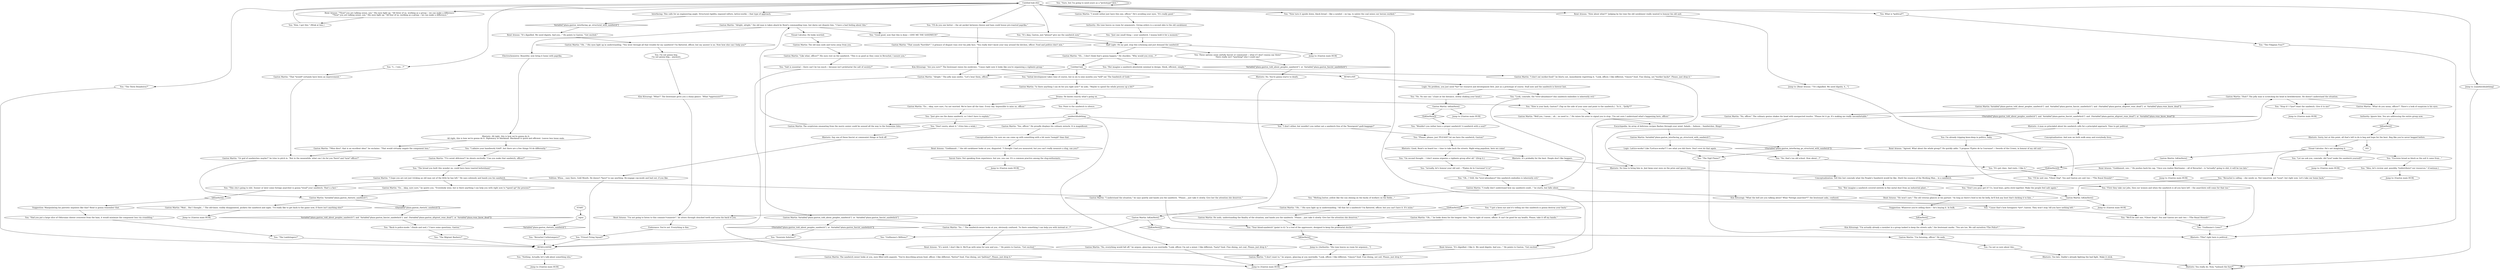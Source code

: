 # PLAZA / GASTON SANDWICH WC
# Sandwich orgy
# ==================================================
digraph G {
	  0 [label="START"];
	  1 [label="input"];
	  2 [label="Gaston Martin: The sandwich owner looks at you, eyes filled with anguish. \"You're describing prison food, officer. I like different, *better* food. Fine dining, not *jailtime*. Please, just drop it.\""];
	  3 [label="Savoir Faire: Not speaking from experience, but yes, you can. It's a common practice among the slug-enthusiasts."];
	  4 [label="Jump to: [Gaston main HUB]"];
	  5 [label="Rhetoric: A man so principled about his sandwich calls for a principled approach. Time to get political."];
	  6 [label="You: \"I admire your handiwork,*chéf*, but there are a few things I'd do differently.\""];
	  7 [label="Gaston Martin: \"Well yes, I mean... uh... no need to...\" He raises his arms to signal you to stop. \"I'm not sure I understand what's happening here, officer.\""];
	  8 [label="Gaston Martin: \"Oh...\" he looks down for the longest time. \"You're right of course, officer. It can't be good for my health. Please, take it off my hands.\""];
	  9 [label="You: \"Envision bread as black as the soil it came from...\""];
	  10 [label="You: I'm already tripping knee-deep in politics, baby."];
	  11 [label="Volition: Whoa... easy there, Gold Mouth. He doesn't *have* to say anything. Re-engage cop-mode and bail out, if you like."];
	  12 [label="Rhetoric: No. You're gonna starve to death."];
	  13 [label="You: Point to the sandwich in silence."];
	  14 [label="You: \"No. No one can.\" (Gaze at the distance, slowly shaking your head.)"];
	  15 [label="You: \"But imagine a sandwich covered entirely in fine metal dust from an industrial plant...\""];
	  16 [label="RENELOATHE"];
	  17 [label="Rhetoric: Too late. Daddy's already fighting the bad fight. Make it stick."];
	  18 [label="René Arnoux: \"I'm not going to listen to this commie-*connerie*,\" he utters through clenched teeth and turns his back to you."];
	  19 [label="Gaston Martin: \"I really don't understand how my sandwich could...\" he starts, but falls silent."];
	  20 [label="Jump to: [Gaston main HUB]"];
	  21 [label="Kim Kitsuragi: \"I'm actually already a member in a group tasked to keep the streets safe,\" the lieutenant marks. \"You are too. We call ourselves *The Police*.\""];
	  22 [label="You: \"Good good, now that this is done -- GIVE ME THE SANDWICH!\""];
	  23 [label="Authority: Ignore him. You are addressing the entire group now."];
	  24 [label="You: \"I got a keen eye and it's telling me this sandwich is gonna destroy your back.\""];
	  25 [label="Gaston Martin: \"Ee... okay, sure sure, I'm not worried. We're here all the time. Every day. Impossible to miss us, officer.\""];
	  26 [label="Rhetoric: Say one of these fascist or communist things or fuck off."];
	  27 [label="You: \"Suzerain Solution?\""];
	  28 [label="You: \"The Three Boiadeiros?\""];
	  29 [label="You: \"I... I win...?\""];
	  30 [label="Gaston Martin: \"Ee... okay, sure sure,\" he quiets you. \"Everybody wins, but is there anything I can help you with right now to *speed up* the process?\""];
	  31 [label="Gaston Martin: \"That *would* certainly have been an improvement.\""];
	  32 [label="Gaston Martin: \"I hope you are not just tricking an old man out of the little he has left.\" He says solemnly and hands you his sandwich."];
	  33 [label="You: \"Sure, but I'm going to need yours as a *prototype* first.\""];
	  34 [label="You: \"Look, comrade, the *over-abundance* this sandwich embodies is inherently evil.\""];
	  35 [label="Gaston Martin: \"What do you mean, officer?\" There's a look of suspicion is his eyes."];
	  36 [label="Jump to: [Gaston main HUB]"];
	  37 [label="Rhetoric: No time to bring him in. Just keep your eyes on the prize and ignore him."];
	  38 [label="You: \"Cause that's how foreigners *are*, Gaston. They won't stop 'till you have nothing left.\""];
	  39 [label="Untitled hub"];
	  40 [label="Gaston Martin: \"I'm listening, officer.\" He nods."];
	  41 [label="Jump to: [Gaston main HUB]"];
	  42 [label="You: I'm not so sure about this..."];
	  43 [label="Conceptualization: And now we both walk away and everybody lives."];
	  44 [label="Gaston Martin: \"Like what, officer?\" His eyes rest on the sandwich. \"This is as good as they come in Revachol, I assure you.\""];
	  45 [label="Gaston Martin: \"*Ce serait délicieux*! he shouts excitedly. \"Can you make that sandwich, officer?\""];
	  46 [label="Gaston Martin: \"That sounds *horrible*.\" A grimace of disgust runs over his jolly face. \"You really don't know your way around the kitchen, officer. Food and politics don't mix.\""];
	  47 [label="René Arnoux: \"He won't care.\" The old veteran glances at his partner. \"As long as there's food in his fat belly, he'll lick any boot that's kicking it to him...\""];
	  48 [label="You: \"We'll be unit one, *Ghost Dogs*. You and Gaston are unit two -- *The Royal Hounds*.\""];
	  49 [label="Rhetoric: Sorry, but at this point, all that's left to do is beg and hope for the best. Beg like you've never begged before."];
	  50 [label="You: \"Back to police-mode.\" (Smile and nod.) \"I have some questions, Gaston.\""];
	  51 [label="Gaston Martin: \"No, everything would fall off,\" he argues, glancing at you worriedly. \"Look, officer, I'm not a miner. I like different, *tasty* food. Fine dining, not coal. Please, just drop it.\""];
	  52 [label="René Arnoux: \"It's dignified. I like it. We need dignity. And you...\" He points to Gaston. \"Get excited.\""];
	  53 [label="Logic: No problem, you just need *his* for research and development first. Just as a prototype of course. Stall now and the sandwich is forever lost."];
	  54 [label="You: \"The bread you built this wonder on, could have been toasted beforehand.\""];
	  55 [label="You: \"No, that's too old school. How about...?\""];
	  56 [label="Gaston Martin: \"Eh... I don't think that's gonna happen.\" He chuckles. \"Why would you even...?\""];
	  57 [label="Conceptualization: Tell this lost comrade what the People's Sandwich would be like. Distil the essence of the Working Man... in a sandwich."];
	  58 [label="Authority: His tone leaves no room for arguments. Giving orders is a second skin to the old carabineer."];
	  59 [label="Gaston Martin: \"I don't want to,\" he argues, glancing at you worriedly. \"Look, officer, I like different, *classic* food. Fine dining, not soil. Please, just drop it.\""];
	  60 [label="You: \"Men, let's review and, possibly, *redistribute* our resources.\" (Continue.)"];
	  61 [label="Gaston Martin: \"Alright.\" The jolly man smiles. \"Let's hear them, officer.\""];
	  62 [label="You: \"The Migrant Bashers?\""];
	  63 [label="You: What is *political*?"];
	  64 [label="Gaston Martin: \"Huh?\" The jolly man is scratching his head in bewilderment. He doesn't understand the situation."];
	  65 [label="Endurance: You're not. Everything is fine."];
	  66 [label="Gaston Martin: IsKimHere()"];
	  67 [label="IsKimHere()", shape=diamond];
	  68 [label="!(IsKimHere())", shape=diamond];
	  69 [label="You: \"Guillaume's Millions?\""];
	  70 [label="You: \"I'll do you one better -- the air pocket between cheese and ham could house pre-roasted paprika.\""];
	  71 [label="Rhetoric: All right, this is how we're gonna do it:\nAll right, this is how we're gonna do it. Diplomacy or blackmail. Blackmail is quick and efficient. Leaves less loose ends.
"];
	  72 [label="You: \"Revachol Curbstompers?\""];
	  73 [label="You: \"Now turn it upside down, black bread -- like a symbol -- on top, to salute the coal mines our heroes worked.\""];
	  74 [label="You: \"Revachol is calling -- she needs us. Not tomorrow, not *soon*, but right now. Let's take our home back.\""];
	  75 [label="You: \"On second thought... I don't wanna organize a vigilante group after all.\" (Drop it.)"];
	  76 [label="You: \"Initial development takes time of course, but in six to nine months you *will* eat 'The Sandwich of Gods'.\""];
	  77 [label="Gaston Martin: \"I understand the situation,\" he says quietly and hands you the sandwich. \"Please... just take it slowly. Give her the attention she deserves.\""];
	  78 [label="You: \"Don't worry, about it.\" (Give him a wink.)"];
	  79 [label="You: \"This city's going to shit. Sooner or later some foreign anarchist is gonna *steal* your sandwich. That's a fact.\""];
	  80 [label="Gaston Martin: \"Yes, officer.\" He proudly displays his culinary miracle. It is magnificent."];
	  81 [label="Jump to: [Gaston main HUB]"];
	  82 [label="Gaston Martin: Variable[\"plaza.gaston_told_about_peoples_sandwich\"]  or  Variable[\"plaza.gaston_fascist_sandwhich\"]"];
	  83 [label="Variable[\"plaza.gaston_told_about_peoples_sandwich\"]  or  Variable[\"plaza.gaston_fascist_sandwhich\"]", shape=diamond];
	  84 [label="!(Variable[\"plaza.gaston_told_about_peoples_sandwich\"]  or  Variable[\"plaza.gaston_fascist_sandwhich\"])", shape=diamond];
	  85 [label="Gaston Martin: \"So...\" The sandwich-owner looks at you, obviously confused. \"Is there something I can help you with instead or...?\""];
	  86 [label="Jump to: [Gaston main HUB]"];
	  87 [label="René Arnoux: \"It's weird. I don't like it. We'll go with mine for now and you...\" He points to Gaston. \"Get excited.\""];
	  88 [label="You: \"Nothing. Actually, let's talk about something else.\""];
	  89 [label="You: \"Stop it! I *just* want the sandwich. Give it to me!\""];
	  90 [label="Jump to: [Gaston main HUB]"];
	  91 [label="Gaston Martin: Variable[\"plaza.gaston_rhetoric_sandwich\"]"];
	  92 [label="Variable[\"plaza.gaston_rhetoric_sandwich\"]", shape=diamond];
	  93 [label="!(Variable[\"plaza.gaston_rhetoric_sandwich\"])", shape=diamond];
	  94 [label="Gaston Martin: \"Wait... But I thought...\" The old-timer, visibly disappointed, pockets the sandwich and sighs. \"I'd really like to get back to the game now, if there isn't anything else?\""];
	  95 [label="Gaston Martin: IsKimHere()"];
	  96 [label="IsKimHere()", shape=diamond];
	  97 [label="!(IsKimHere())", shape=diamond];
	  98 [label="Jump to: [Gaston main HUB]"];
	  99 [label="You: I'm not gonna beg.\nI'm not gonna beg... anymore."];
	  100 [label="Visual Calculus: He's not imagining it."];
	  101 [label="Gaston Martin: \"Alright, alright,\" the old man is taken aback by René's commanding tone, but dares not dispute him. \"I have a bad feeling about this.\""];
	  102 [label="You: \"Just one small thing -- your sandwich. I wanna hold it for a moment.\""];
	  103 [label="Visual Calculus: He looks worried."];
	  104 [label="You: \"Just give me the damn sandwich, so I don't have to explain.\""];
	  105 [label="You: \"How is your back, Gaston?\" (Tap on the side of your nose and point to the sandwich.)  \"Is it... *jerky*?\""];
	  106 [label="Gaston Martin: \"*Mon dieu*, that is an excellent idea!\" he exclaims. \"That would virtually negate the component loss.\""];
	  107 [label="You: \"The Lawbringers?\""];
	  108 [label="René Arnoux: \"How about what?!\" Judging by his tone the old carabineer really wanted to honour his old unit."];
	  109 [label="You: \"It's got class. And roots. I like it.\""];
	  110 [label="You: These options seem awfully fascist or communist -- what if I don't wanna say them?\nThere really isn't *anything* else I could say?"];
	  111 [label="You: \"I don't either, but wouldn't you rather eat a sandwich free of the *bourgeois* guilt-baggage?\""];
	  112 [label="You: \"Melting butter, yellow like the sun shining on the backs of workers on the fields...\""];
	  113 [label="Gaston Martin: IsKimHere()"];
	  114 [label="IsKimHere()", shape=diamond];
	  115 [label="!(IsKimHere())", shape=diamond];
	  116 [label="René Arnoux: \"Goddamnit, son...\" He pushes back his cap. \"Once you realize Martinaise -- all of Revachol -- is *actually* going to shit, it will be too late.\""];
	  117 [label="You: \"Actually, let's honour your old unit -- *Épées de la Couronne* it is!\""];
	  118 [label="Interfacing: This calls for an engineering angle. Structural rigidity, exposed rafters, lattice-works -- that type of approach."];
	  119 [label="Gaston Martin: Variable[\"plaza.gaston_interfacing_go_structural_with_sandwich\"]"];
	  120 [label="Variable[\"plaza.gaston_interfacing_go_structural_with_sandwich\"]", shape=diamond];
	  121 [label="!(Variable[\"plaza.gaston_interfacing_go_structural_with_sandwich\"])", shape=diamond];
	  122 [label="Logic: Lattice-works? Like *Lettuce-works*? I see what you did there. Don't ever do that again."];
	  123 [label="René Arnoux: \"It's dignified. We need dignity. And you...\" He points to Gaston. \"Get excited.\""];
	  124 [label="You: \"I'll be unit one, *Ghost Dog*. You and Gaston are unit two -- *The Royal Hounds*.\""];
	  125 [label="You: \"Wouldn't you rather have a proper sandwich? A sandwich with a soul?\""];
	  126 [label="Kim Kitsuragi: \"What the hell are you talking about? What *foreign anarchist*?\" the lieutenant asks, confused."];
	  127 [label="Suggestion: Manipulating his patriotic impulses like that? René is gonna remember that."];
	  128 [label="Jump to: [Gaston main HUB]"];
	  129 [label="Drama: He knows exactly what's going on."];
	  130 [label="Encyclopedia: An array of delicious recipes flashes through your mind. Salads... Salmon... Sandwiches. Bingo!"];
	  131 [label="You: \"Salt is essential -- there can't be too much -- because isn't proletariat the salt of society?\""];
	  132 [label="You: \"Let me ask you, comrade, did *you* make the sandwich yourself?\""];
	  133 [label="Gaston Martin: Variable[\"plaza.gaston_told_about_peoples_sandwich\"]  and  Variable[\"plaza.gaston_fascist_sandwhich\"]  and  (Variable[\"plaza.gaston_altgreet_rene_dead\"]  or  Variable[\"plaza.rene_know_dead\"])"];
	  134 [label="Variable[\"plaza.gaston_told_about_peoples_sandwich\"]  and  Variable[\"plaza.gaston_fascist_sandwhich\"]  and  (Variable[\"plaza.gaston_altgreet_rene_dead\"]  or  Variable[\"plaza.rene_know_dead\"])", shape=diamond];
	  135 [label="!(Variable[\"plaza.gaston_told_about_peoples_sandwich\"]  and  Variable[\"plaza.gaston_fascist_sandwhich\"]  and  (Variable[\"plaza.gaston_altgreet_rene_dead\"]  or  Variable[\"plaza.rene_know_dead\"]))", shape=diamond];
	  136 [label="Gaston Martin: \"No, officer.\" The culinary genius shakes his head with unexpected resolve. \"Please let it go, It's making me really uncomfortable.\""];
	  137 [label="Rhetoric: Good, René's on board too -- time to take back the streets. Right-wing populism, here we come!"];
	  138 [label="Suggestion: Whatever you're selling there -- he's buying it. In bulk."];
	  139 [label="You: \"Kim, I got this.\" (Wink at him.)"];
	  140 [label="RENELOVE"];
	  141 [label="Rhetoric: *This* right here is political..."];
	  142 [label="You: \"The Filippian Four?\""];
	  143 [label="Jump to: [sandwichhubthing]"];
	  144 [label="You: \"Frissel Firing Squad?\""];
	  145 [label="You: \"It's okay, Gaston, just *please* give me the sandwich now.\""];
	  146 [label="Electrochemistry: Beautiful, now bring it home with paprika."];
	  147 [label="Gaston Martin: \"Or god of sandwiches maybe?\" he tries to pitch in. \"But in the meanwhile, what can I do for you *here* and *now* officer?\""];
	  148 [label="Gaston Martin: \"Is there anything I can do for you right now?\" he asks. \"Maybe to speed the whole process up a bit?\""];
	  149 [label="Gaston Martin: The old man nods and turns away from you."];
	  150 [label="You: \"Your blood-sandwich\" (point to it) \"is a tool of the oppressors, designed to keep the proletariat docile.\""];
	  151 [label="Gaston Martin: The scepticism emanating from the merry senior could be sensed all the way to the Semenine Isles."];
	  152 [label="Gaston Martin: \"I don't eat worker-food!\" he blurts out, immediately regretting it. \"Look, officer, I like different, *classic* food. Fine dining, not *worker backs*. Please, just drop it.\""];
	  153 [label="Gaston Martin: \"Oh...\" His eyes light up in understanding. \"All that for a sandwich? I'm flattered, officer, but you can't have it. It's mine.\""];
	  154 [label="Jump to: [Gaston main HUB]"];
	  155 [label="You: \"Had you put a large slice of Olduvaian cheese crosswise from the ham, it would minimize the component loss via crumbling.\""];
	  156 [label="You: \"The Vigil Flame?\""];
	  157 [label="René Arnoux: \"*Now* you are talking sense, son.\" His eyes light up. \"All three of us, working as a group -- we can make a difference.\"\n\"*Now* you are talking sense, son.\" His eyes light up. \"All four of us, working as a group -- we can make a difference.\"
"];
	  158 [label="Gaston Martin: IsKimHere()"];
	  159 [label="IsKimHere()", shape=diamond];
	  160 [label="!(IsKimHere())", shape=diamond];
	  161 [label="Jump to: [Gaston main HUB]"];
	  162 [label="Kim Kitsuragi: \"Are you sure?\" The lieutenant raises his eyebrows. \"Cause right now it looks like you're organizing a vigilante group.\""];
	  163 [label="Untitled hub (02)"];
	  164 [label="Jump to: [René Arnoux: \"\"It's dignified. We need dignity. A...\"]"];
	  165 [label="You: \"Oh...? Still, the *over-abundance* this sandwich embodies is inherently evil.\""];
	  166 [label="Conceptualization: I'm sure we can come up with something with a bit more *oomph* than that."];
	  167 [label="You: \"First they take our jobs, then our women and when the sandwich is all you have left -- the anarchists will come for that too.\""];
	  168 [label="You: \"But imagine a sandwich absolutely minimal in design. Sleek, efficient, simple.\""];
	  169 [label="You: \"Don't you guys get it? Us, local boys, gotta stick together. Make the people feel safe again.\""];
	  170 [label="Rhetoric: It's probably for the best. People don't like beggars."];
	  171 [label="Kim Kitsuragi: \"What?\" The lieutenant gives you a sharp glance. \"What *oppressors*?\""];
	  172 [label="Jump to: [Authority: \"His tone leaves no room for argumen...\"]"];
	  173 [label="Gaston Martin: \"Oh...\" His eyes light up in understanding. \"You went through all that trouble for my sandwich? I'm flattered, officer, but my answer is no. Now how else can I help you?\""];
	  174 [label="Half Light: Oh my god, stop this scheming and just demand the sandwich!"];
	  175 [label="René Arnoux: \"Goddamnit...\" the old carabineer looks at you, disgusted. \"I thought I had you measured, but you can't really measure a slug, can you?\""];
	  176 [label="Gaston Martin: He nods, understanding the finality of the situation, and hands you the sandwich. \"Please... just take it slowly. Give her the attention she deserves.\""];
	  177 [label="sandwichhubthing"];
	  178 [label="Rhetoric: You really do. Now, *unleash the fury*!"];
	  179 [label="René Arnoux: \"Agreed. What about the whole group?\" He quickly adds: \"I propose *Épées de la Couronne* -- Swords of the Crown, in honour of my old unit.\""];
	  180 [label="You: \"Guillaume's Lions?\""];
	  181 [label="Gaston Martin: \"I would rather just have this one, officer.\" He's avoiding your eyes. \"It's really good.\""];
	  182 [label="You: \"Please, please, just *PLEASE* let me have the sandwich, Gaston!\""];
	  0 -> 1
	  1 -> 92
	  2 -> 20
	  3 -> 128
	  5 -> 64
	  5 -> 10
	  5 -> 43
	  6 -> 45
	  7 -> 130
	  8 -> 150
	  9 -> 60
	  10 -> 179
	  11 -> 144
	  12 -> 66
	  13 -> 177
	  14 -> 95
	  15 -> 47
	  16 -> 88
	  17 -> 178
	  18 -> 65
	  19 -> 112
	  19 -> 126
	  21 -> 40
	  22 -> 174
	  23 -> 96
	  24 -> 8
	  25 -> 104
	  26 -> 11
	  27 -> 16
	  28 -> 16
	  29 -> 31
	  30 -> 91
	  31 -> 147
	  32 -> 77
	  32 -> 30
	  32 -> 79
	  33 -> 33
	  34 -> 19
	  35 -> 23
	  37 -> 57
	  38 -> 48
	  39 -> 140
	  39 -> 61
	  39 -> 76
	  40 -> 42
	  42 -> 17
	  44 -> 131
	  45 -> 54
	  46 -> 162
	  47 -> 138
	  48 -> 180
	  49 -> 100
	  49 -> 183
	  50 -> 62
	  51 -> 20
	  52 -> 59
	  53 -> 34
	  53 -> 14
	  54 -> 32
	  55 -> 109
	  56 -> 168
	  56 -> 39
	  57 -> 169
	  57 -> 15
	  58 -> 102
	  59 -> 20
	  60 -> 36
	  61 -> 82
	  62 -> 16
	  63 -> 142
	  64 -> 89
	  64 -> 35
	  64 -> 133
	  65 -> 144
	  66 -> 68
	  66 -> 69
	  67 -> 21
	  68 -> 40
	  69 -> 16
	  70 -> 46
	  71 -> 106
	  71 -> 6
	  72 -> 16
	  73 -> 52
	  74 -> 158
	  75 -> 117
	  76 -> 148
	  77 -> 150
	  78 -> 26
	  79 -> 114
	  80 -> 166
	  82 -> 84
	  82 -> 85
	  83 -> 12
	  84 -> 27
	  85 -> 87
	  87 -> 59
	  88 -> 41
	  89 -> 154
	  91 -> 93
	  91 -> 94
	  92 -> 72
	  93 -> 134
	  94 -> 4
	  95 -> 97
	  95 -> 98
	  96 -> 49
	  97 -> 125
	  99 -> 171
	  100 -> 9
	  100 -> 74
	  100 -> 132
	  100 -> 113
	  101 -> 146
	  101 -> 22
	  101 -> 103
	  102 -> 174
	  103 -> 149
	  104 -> 78
	  105 -> 7
	  106 -> 147
	  107 -> 16
	  108 -> 164
	  109 -> 124
	  110 -> 83
	  111 -> 182
	  112 -> 153
	  113 -> 115
	  113 -> 116
	  114 -> 127
	  115 -> 57
	  116 -> 86
	  117 -> 165
	  118 -> 120
	  119 -> 121
	  119 -> 122
	  120 -> 123
	  121 -> 156
	  121 -> 55
	  122 -> 156
	  122 -> 55
	  123 -> 173
	  124 -> 180
	  125 -> 182
	  126 -> 38
	  127 -> 155
	  129 -> 25
	  129 -> 13
	  129 -> 105
	  130 -> 119
	  131 -> 2
	  132 -> 81
	  133 -> 136
	  133 -> 135
	  134 -> 50
	  135 -> 5
	  136 -> 37
	  137 -> 170
	  137 -> 75
	  138 -> 67
	  139 -> 163
	  140 -> 53
	  141 -> 178
	  142 -> 141
	  143 -> 178
	  144 -> 16
	  145 -> 174
	  146 -> 71
	  147 -> 91
	  148 -> 129
	  149 -> 44
	  150 -> 159
	  151 -> 101
	  152 -> 20
	  153 -> 176
	  155 -> 107
	  156 -> 141
	  157 -> 139
	  158 -> 160
	  158 -> 161
	  159 -> 172
	  160 -> 18
	  162 -> 76
	  162 -> 61
	  163 -> 70
	  163 -> 73
	  163 -> 108
	  163 -> 143
	  163 -> 145
	  163 -> 181
	  163 -> 157
	  163 -> 118
	  163 -> 28
	  163 -> 29
	  163 -> 63
	  164 -> 124
	  165 -> 19
	  166 -> 175
	  167 -> 48
	  168 -> 152
	  169 -> 158
	  170 -> 37
	  171 -> 18
	  172 -> 59
	  173 -> 99
	  174 -> 56
	  174 -> 90
	  174 -> 110
	  175 -> 3
	  176 -> 150
	  177 -> 80
	  177 -> 51
	  177 -> 111
	  177 -> 151
	  178 -> 178
	  179 -> 167
	  180 -> 141
	  181 -> 58
	  182 -> 137
}

